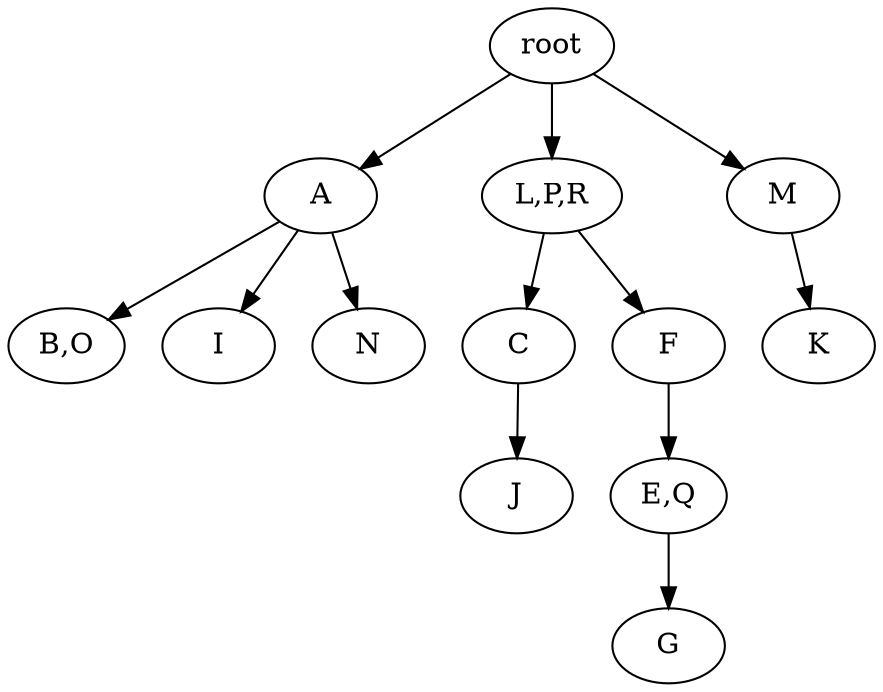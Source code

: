 strict digraph G {
	graph [name=G];
	0	 [label=root];
	9	 [label=A];
	0 -> 9;
	1	 [label="L,P,R"];
	0 -> 1;
	8	 [label=M];
	0 -> 8;
	12	 [label="B,O"];
	9 -> 12;
	14	 [label=I];
	9 -> 14;
	13	 [label=N];
	9 -> 13;
	3	 [label=C];
	6	 [label=J];
	3 -> 6;
	5	 [label="E,Q"];
	4	 [label=G];
	5 -> 4;
	2	 [label=F];
	2 -> 5;
	1 -> 3;
	1 -> 2;
	10	 [label=K];
	8 -> 10;
}
